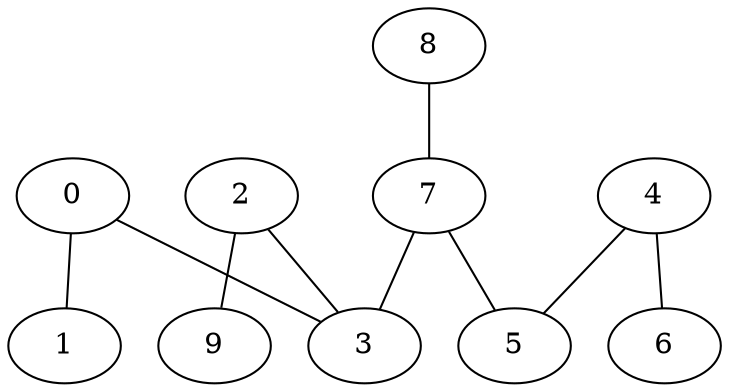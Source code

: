 graph {

  0 [pos = "68,-21!"];
  1 [pos = "82,-60!"];
  2 [pos = "57,60!"];
  3 [pos = "27,43!"];
  4 [pos = "-44,11!"];
  5 [pos = "-27,3!"];
  6 [pos = "-72,21!"];
  7 [pos = "-5,26!"];
  8 [pos = "-33,54!"];
  9 [pos = "90,83!"];

 0 -- 1
 2 -- 3
 4 -- 5
 4 -- 6
 7 -- 5
 7 -- 3
 8 -- 7
 2 -- 9
 0 -- 3
}
